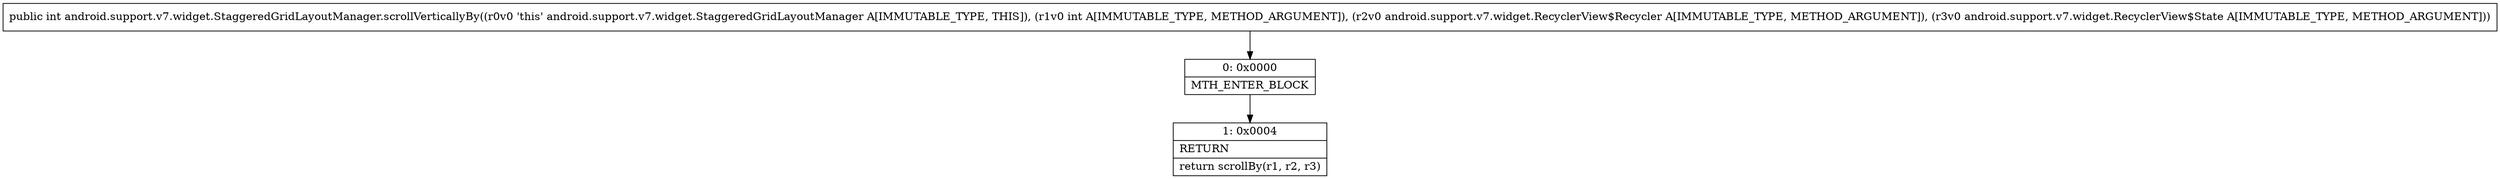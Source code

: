 digraph "CFG forandroid.support.v7.widget.StaggeredGridLayoutManager.scrollVerticallyBy(ILandroid\/support\/v7\/widget\/RecyclerView$Recycler;Landroid\/support\/v7\/widget\/RecyclerView$State;)I" {
Node_0 [shape=record,label="{0\:\ 0x0000|MTH_ENTER_BLOCK\l}"];
Node_1 [shape=record,label="{1\:\ 0x0004|RETURN\l|return scrollBy(r1, r2, r3)\l}"];
MethodNode[shape=record,label="{public int android.support.v7.widget.StaggeredGridLayoutManager.scrollVerticallyBy((r0v0 'this' android.support.v7.widget.StaggeredGridLayoutManager A[IMMUTABLE_TYPE, THIS]), (r1v0 int A[IMMUTABLE_TYPE, METHOD_ARGUMENT]), (r2v0 android.support.v7.widget.RecyclerView$Recycler A[IMMUTABLE_TYPE, METHOD_ARGUMENT]), (r3v0 android.support.v7.widget.RecyclerView$State A[IMMUTABLE_TYPE, METHOD_ARGUMENT])) }"];
MethodNode -> Node_0;
Node_0 -> Node_1;
}

